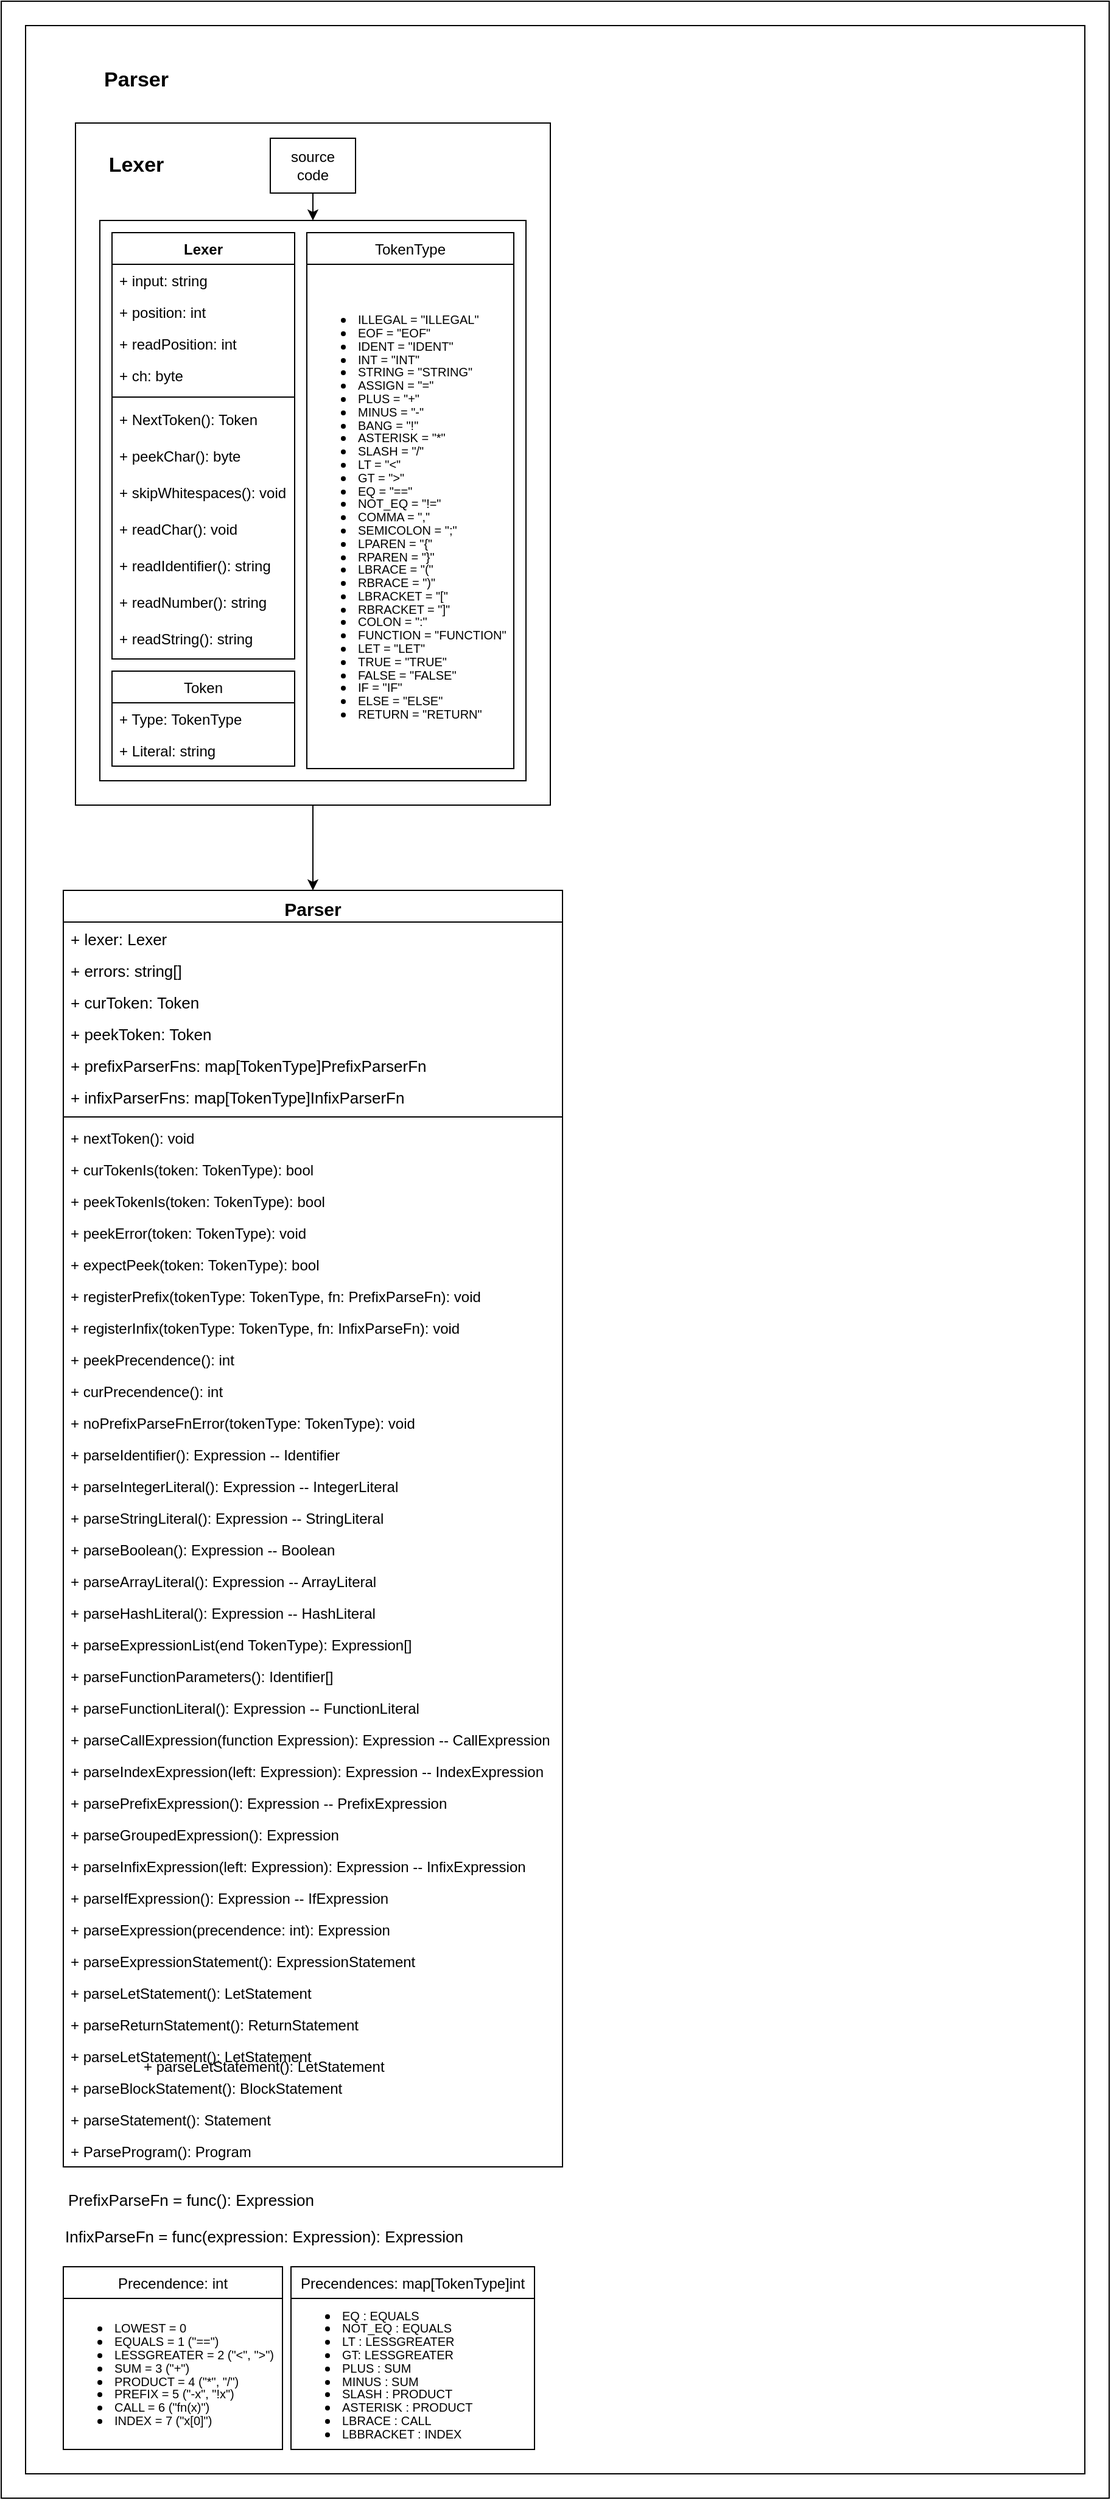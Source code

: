 <mxfile version="15.6.3" type="github">
  <diagram id="4AThORxVZcJ4zeDrusvJ" name="Page-1">
    <mxGraphModel dx="2557" dy="912" grid="1" gridSize="10" guides="1" tooltips="1" connect="1" arrows="1" fold="1" page="1" pageScale="1" pageWidth="827" pageHeight="1169" math="0" shadow="0">
      <root>
        <mxCell id="0" />
        <mxCell id="1" parent="0" />
        <mxCell id="PBnQgTFj27SzLwrIIvQW-5" value="" style="rounded=0;whiteSpace=wrap;html=1;" vertex="1" parent="1">
          <mxGeometry x="-41" y="540" width="910" height="2050" as="geometry" />
        </mxCell>
        <mxCell id="PBnQgTFj27SzLwrIIvQW-10" value="" style="rounded=0;whiteSpace=wrap;html=1;fontSize=17;" vertex="1" parent="1">
          <mxGeometry x="-21" y="560" width="870" height="2010" as="geometry" />
        </mxCell>
        <mxCell id="PBnQgTFj27SzLwrIIvQW-12" value="Parser" style="text;html=1;strokeColor=none;fillColor=none;align=center;verticalAlign=middle;whiteSpace=wrap;rounded=0;fontSize=17;fontStyle=1" vertex="1" parent="1">
          <mxGeometry x="40" y="590" width="60" height="30" as="geometry" />
        </mxCell>
        <mxCell id="PBnQgTFj27SzLwrIIvQW-8" value="" style="rounded=0;whiteSpace=wrap;html=1;" vertex="1" parent="1">
          <mxGeometry x="20" y="640" width="390" height="560" as="geometry" />
        </mxCell>
        <mxCell id="o_SGnGbDhmQAraUmnpOO-2" value="" style="rounded=0;whiteSpace=wrap;html=1;" parent="1" vertex="1">
          <mxGeometry x="180" y="652.5" width="70" height="45" as="geometry" />
        </mxCell>
        <mxCell id="o_SGnGbDhmQAraUmnpOO-3" value="source code" style="text;html=1;strokeColor=none;fillColor=none;align=center;verticalAlign=middle;whiteSpace=wrap;rounded=0;" parent="1" vertex="1">
          <mxGeometry x="185" y="660" width="60" height="30" as="geometry" />
        </mxCell>
        <mxCell id="o_SGnGbDhmQAraUmnpOO-4" value="" style="endArrow=classic;html=1;rounded=0;entryX=0.5;entryY=0;entryDx=0;entryDy=0;exitX=0.5;exitY=1;exitDx=0;exitDy=0;" parent="1" source="o_SGnGbDhmQAraUmnpOO-2" edge="1" target="o_SGnGbDhmQAraUmnpOO-5">
          <mxGeometry width="50" height="50" relative="1" as="geometry">
            <mxPoint x="200" y="700" as="sourcePoint" />
            <mxPoint x="30" y="940" as="targetPoint" />
          </mxGeometry>
        </mxCell>
        <mxCell id="o_SGnGbDhmQAraUmnpOO-5" value="" style="rounded=0;whiteSpace=wrap;html=1;" parent="1" vertex="1">
          <mxGeometry x="40" y="720" width="350" height="460" as="geometry" />
        </mxCell>
        <mxCell id="o_SGnGbDhmQAraUmnpOO-6" value="Lexer" style="swimlane;fontStyle=1;align=center;verticalAlign=top;childLayout=stackLayout;horizontal=1;startSize=26;horizontalStack=0;resizeParent=1;resizeParentMax=0;resizeLast=0;collapsible=1;marginBottom=0;" parent="1" vertex="1">
          <mxGeometry x="50" y="730" width="150" height="350" as="geometry" />
        </mxCell>
        <mxCell id="o_SGnGbDhmQAraUmnpOO-7" value="+ input: string" style="text;strokeColor=none;fillColor=none;align=left;verticalAlign=top;spacingLeft=4;spacingRight=4;overflow=hidden;rotatable=0;points=[[0,0.5],[1,0.5]];portConstraint=eastwest;" parent="o_SGnGbDhmQAraUmnpOO-6" vertex="1">
          <mxGeometry y="26" width="150" height="26" as="geometry" />
        </mxCell>
        <mxCell id="o_SGnGbDhmQAraUmnpOO-10" value="+ position: int" style="text;strokeColor=none;fillColor=none;align=left;verticalAlign=top;spacingLeft=4;spacingRight=4;overflow=hidden;rotatable=0;points=[[0,0.5],[1,0.5]];portConstraint=eastwest;" parent="o_SGnGbDhmQAraUmnpOO-6" vertex="1">
          <mxGeometry y="52" width="150" height="26" as="geometry" />
        </mxCell>
        <mxCell id="o_SGnGbDhmQAraUmnpOO-12" value="+ readPosition: int" style="text;strokeColor=none;fillColor=none;align=left;verticalAlign=top;spacingLeft=4;spacingRight=4;overflow=hidden;rotatable=0;points=[[0,0.5],[1,0.5]];portConstraint=eastwest;" parent="o_SGnGbDhmQAraUmnpOO-6" vertex="1">
          <mxGeometry y="78" width="150" height="26" as="geometry" />
        </mxCell>
        <mxCell id="o_SGnGbDhmQAraUmnpOO-11" value="+ ch: byte" style="text;strokeColor=none;fillColor=none;align=left;verticalAlign=top;spacingLeft=4;spacingRight=4;overflow=hidden;rotatable=0;points=[[0,0.5],[1,0.5]];portConstraint=eastwest;" parent="o_SGnGbDhmQAraUmnpOO-6" vertex="1">
          <mxGeometry y="104" width="150" height="26" as="geometry" />
        </mxCell>
        <mxCell id="o_SGnGbDhmQAraUmnpOO-8" value="" style="line;strokeWidth=1;fillColor=none;align=left;verticalAlign=middle;spacingTop=-1;spacingLeft=3;spacingRight=3;rotatable=0;labelPosition=right;points=[];portConstraint=eastwest;" parent="o_SGnGbDhmQAraUmnpOO-6" vertex="1">
          <mxGeometry y="130" width="150" height="10" as="geometry" />
        </mxCell>
        <mxCell id="o_SGnGbDhmQAraUmnpOO-9" value="+ NextToken(): Token" style="text;strokeColor=none;fillColor=none;align=left;verticalAlign=top;spacingLeft=4;spacingRight=4;overflow=hidden;rotatable=0;points=[[0,0.5],[1,0.5]];portConstraint=eastwest;" parent="o_SGnGbDhmQAraUmnpOO-6" vertex="1">
          <mxGeometry y="140" width="150" height="30" as="geometry" />
        </mxCell>
        <mxCell id="o_SGnGbDhmQAraUmnpOO-37" value="+ peekChar(): byte" style="text;strokeColor=none;fillColor=none;align=left;verticalAlign=top;spacingLeft=4;spacingRight=4;overflow=hidden;rotatable=0;points=[[0,0.5],[1,0.5]];portConstraint=eastwest;" parent="o_SGnGbDhmQAraUmnpOO-6" vertex="1">
          <mxGeometry y="170" width="150" height="30" as="geometry" />
        </mxCell>
        <mxCell id="o_SGnGbDhmQAraUmnpOO-42" value="+ skipWhitespaces(): void" style="text;strokeColor=none;fillColor=none;align=left;verticalAlign=top;spacingLeft=4;spacingRight=4;overflow=hidden;rotatable=0;points=[[0,0.5],[1,0.5]];portConstraint=eastwest;" parent="o_SGnGbDhmQAraUmnpOO-6" vertex="1">
          <mxGeometry y="200" width="150" height="30" as="geometry" />
        </mxCell>
        <mxCell id="o_SGnGbDhmQAraUmnpOO-38" value="+ readChar(): void" style="text;strokeColor=none;fillColor=none;align=left;verticalAlign=top;spacingLeft=4;spacingRight=4;overflow=hidden;rotatable=0;points=[[0,0.5],[1,0.5]];portConstraint=eastwest;" parent="o_SGnGbDhmQAraUmnpOO-6" vertex="1">
          <mxGeometry y="230" width="150" height="30" as="geometry" />
        </mxCell>
        <mxCell id="o_SGnGbDhmQAraUmnpOO-39" value="+ readIdentifier(): string" style="text;strokeColor=none;fillColor=none;align=left;verticalAlign=top;spacingLeft=4;spacingRight=4;overflow=hidden;rotatable=0;points=[[0,0.5],[1,0.5]];portConstraint=eastwest;" parent="o_SGnGbDhmQAraUmnpOO-6" vertex="1">
          <mxGeometry y="260" width="150" height="30" as="geometry" />
        </mxCell>
        <mxCell id="o_SGnGbDhmQAraUmnpOO-40" value="+ readNumber(): string" style="text;strokeColor=none;fillColor=none;align=left;verticalAlign=top;spacingLeft=4;spacingRight=4;overflow=hidden;rotatable=0;points=[[0,0.5],[1,0.5]];portConstraint=eastwest;" parent="o_SGnGbDhmQAraUmnpOO-6" vertex="1">
          <mxGeometry y="290" width="150" height="30" as="geometry" />
        </mxCell>
        <mxCell id="o_SGnGbDhmQAraUmnpOO-41" value="+ readString(): string" style="text;strokeColor=none;fillColor=none;align=left;verticalAlign=top;spacingLeft=4;spacingRight=4;overflow=hidden;rotatable=0;points=[[0,0.5],[1,0.5]];portConstraint=eastwest;" parent="o_SGnGbDhmQAraUmnpOO-6" vertex="1">
          <mxGeometry y="320" width="150" height="30" as="geometry" />
        </mxCell>
        <mxCell id="o_SGnGbDhmQAraUmnpOO-13" value="Token" style="swimlane;fontStyle=0;childLayout=stackLayout;horizontal=1;startSize=26;fillColor=none;horizontalStack=0;resizeParent=1;resizeParentMax=0;resizeLast=0;collapsible=1;marginBottom=0;" parent="1" vertex="1">
          <mxGeometry x="50" y="1090" width="150" height="78" as="geometry">
            <mxRectangle x="320" y="108" width="150" height="26" as="alternateBounds" />
          </mxGeometry>
        </mxCell>
        <mxCell id="o_SGnGbDhmQAraUmnpOO-14" value="+ Type: TokenType" style="text;strokeColor=none;fillColor=none;align=left;verticalAlign=top;spacingLeft=4;spacingRight=4;overflow=hidden;rotatable=0;points=[[0,0.5],[1,0.5]];portConstraint=eastwest;" parent="o_SGnGbDhmQAraUmnpOO-13" vertex="1">
          <mxGeometry y="26" width="150" height="26" as="geometry" />
        </mxCell>
        <mxCell id="o_SGnGbDhmQAraUmnpOO-15" value="+ Literal: string" style="text;strokeColor=none;fillColor=none;align=left;verticalAlign=top;spacingLeft=4;spacingRight=4;overflow=hidden;rotatable=0;points=[[0,0.5],[1,0.5]];portConstraint=eastwest;" parent="o_SGnGbDhmQAraUmnpOO-13" vertex="1">
          <mxGeometry y="52" width="150" height="26" as="geometry" />
        </mxCell>
        <mxCell id="o_SGnGbDhmQAraUmnpOO-33" value="TokenType" style="swimlane;fontStyle=0;childLayout=stackLayout;horizontal=1;startSize=26;fillColor=none;horizontalStack=0;resizeParent=1;resizeParentMax=0;resizeLast=0;collapsible=1;marginBottom=0;" parent="1" vertex="1">
          <mxGeometry x="210" y="730" width="170" height="440" as="geometry" />
        </mxCell>
        <mxCell id="o_SGnGbDhmQAraUmnpOO-32" value="&lt;ul style=&quot;line-height: 0.9&quot;&gt;&lt;li&gt;&lt;span style=&quot;font-size: 10px&quot;&gt;ILLEGAL = &quot;ILLEGAL&quot;&lt;/span&gt;&lt;/li&gt;&lt;li&gt;&lt;span style=&quot;font-size: 10px&quot;&gt;EOF = &quot;EOF&quot;&lt;/span&gt;&lt;/li&gt;&lt;li&gt;&lt;span style=&quot;font-size: 10px&quot;&gt;IDENT = &quot;IDENT&quot;&lt;/span&gt;&lt;/li&gt;&lt;li&gt;&lt;span style=&quot;font-size: 10px&quot;&gt;INT = &quot;INT&quot;&lt;/span&gt;&lt;/li&gt;&lt;li&gt;&lt;span style=&quot;font-size: 10px&quot;&gt;STRING = &quot;STRING&quot;&lt;/span&gt;&lt;/li&gt;&lt;li&gt;&lt;span style=&quot;font-size: 10px&quot;&gt;ASSIGN = &quot;=&quot;&lt;/span&gt;&lt;/li&gt;&lt;li&gt;&lt;span style=&quot;font-size: 10px&quot;&gt;PLUS = &quot;+&quot;&lt;/span&gt;&lt;/li&gt;&lt;li&gt;&lt;span style=&quot;font-size: 10px&quot;&gt;MINUS = &quot;-&quot;&lt;/span&gt;&lt;/li&gt;&lt;li&gt;&lt;span style=&quot;font-size: 10px&quot;&gt;BANG = &quot;!&quot;&lt;/span&gt;&lt;/li&gt;&lt;li&gt;&lt;span style=&quot;font-size: 10px&quot;&gt;ASTERISK = &quot;*&quot;&lt;/span&gt;&lt;/li&gt;&lt;li&gt;&lt;span style=&quot;font-size: 10px&quot;&gt;SLASH = &quot;/&quot;&lt;/span&gt;&lt;/li&gt;&lt;li&gt;&lt;span style=&quot;font-size: 10px&quot;&gt;LT = &quot;&amp;lt;&quot;&lt;/span&gt;&lt;/li&gt;&lt;li&gt;&lt;span style=&quot;font-size: 10px&quot;&gt;GT = &quot;&amp;gt;&quot;&lt;/span&gt;&lt;/li&gt;&lt;li&gt;&lt;span style=&quot;font-size: 10px&quot;&gt;EQ = &quot;==&quot;&lt;/span&gt;&lt;/li&gt;&lt;li&gt;&lt;span style=&quot;font-size: 10px&quot;&gt;NOT_EQ = &quot;!=&quot;&lt;/span&gt;&lt;/li&gt;&lt;li&gt;&lt;span style=&quot;font-size: 10px&quot;&gt;COMMA = &quot;,&quot;&lt;/span&gt;&lt;/li&gt;&lt;li&gt;&lt;span style=&quot;font-size: 10px&quot;&gt;SEMICOLON = &quot;;&quot;&lt;/span&gt;&lt;/li&gt;&lt;li&gt;&lt;span style=&quot;font-size: 10px&quot;&gt;LPAREN = &quot;{&quot;&lt;/span&gt;&lt;/li&gt;&lt;li&gt;&lt;span style=&quot;font-size: 10px&quot;&gt;RPAREN = &quot;}&quot;&lt;/span&gt;&lt;/li&gt;&lt;li&gt;&lt;span style=&quot;font-size: 10px&quot;&gt;LBRACE = &quot;(&quot;&lt;/span&gt;&lt;/li&gt;&lt;li&gt;&lt;span style=&quot;font-size: 10px&quot;&gt;RBRACE = &quot;)&quot;&lt;/span&gt;&lt;/li&gt;&lt;li&gt;&lt;span style=&quot;font-size: 10px&quot;&gt;LBRACKET = &quot;[&quot;&lt;/span&gt;&lt;/li&gt;&lt;li&gt;&lt;span style=&quot;font-size: 10px&quot;&gt;RBRACKET = &quot;]&quot;&lt;/span&gt;&lt;/li&gt;&lt;li&gt;&lt;span style=&quot;font-size: 10px&quot;&gt;COLON = &quot;:&quot;&lt;/span&gt;&lt;/li&gt;&lt;li&gt;&lt;span style=&quot;font-size: 10px&quot;&gt;FUNCTION = &quot;FUNCTION&quot;&lt;/span&gt;&lt;/li&gt;&lt;li&gt;&lt;span style=&quot;font-size: 10px&quot;&gt;LET = &quot;LET&quot;&lt;/span&gt;&lt;/li&gt;&lt;li&gt;&lt;span style=&quot;font-size: 10px&quot;&gt;TRUE = &quot;TRUE&quot;&lt;/span&gt;&lt;/li&gt;&lt;li&gt;&lt;span style=&quot;font-size: 10px&quot;&gt;FALSE = &quot;FALSE&quot;&lt;/span&gt;&lt;/li&gt;&lt;li&gt;&lt;span style=&quot;font-size: 10px&quot;&gt;IF = &quot;IF&quot;&lt;/span&gt;&lt;/li&gt;&lt;li&gt;&lt;span style=&quot;font-size: 10px&quot;&gt;ELSE = &quot;ELSE&quot;&lt;/span&gt;&lt;/li&gt;&lt;li&gt;&lt;span style=&quot;font-size: 10px&quot;&gt;RETURN = &quot;RETURN&quot;&lt;/span&gt;&lt;/li&gt;&lt;/ul&gt;" style="text;html=1;strokeColor=none;fillColor=none;align=left;verticalAlign=middle;whiteSpace=wrap;rounded=0;" parent="o_SGnGbDhmQAraUmnpOO-33" vertex="1">
          <mxGeometry y="26" width="170" height="414" as="geometry" />
        </mxCell>
        <mxCell id="PBnQgTFj27SzLwrIIvQW-13" value="Lexer" style="text;html=1;strokeColor=none;fillColor=none;align=center;verticalAlign=middle;whiteSpace=wrap;rounded=0;fontSize=17;fontStyle=1" vertex="1" parent="1">
          <mxGeometry x="40" y="660" width="60" height="30" as="geometry" />
        </mxCell>
        <mxCell id="PBnQgTFj27SzLwrIIvQW-16" value="Parser" style="swimlane;fontStyle=1;align=center;verticalAlign=top;childLayout=stackLayout;horizontal=1;startSize=26;horizontalStack=0;resizeParent=1;resizeParentMax=0;resizeLast=0;collapsible=1;marginBottom=0;fontSize=15;" vertex="1" parent="1">
          <mxGeometry x="10" y="1270" width="410" height="1048" as="geometry" />
        </mxCell>
        <mxCell id="PBnQgTFj27SzLwrIIvQW-17" value="+ lexer: Lexer" style="text;strokeColor=none;fillColor=none;align=left;verticalAlign=top;spacingLeft=4;spacingRight=4;overflow=hidden;rotatable=0;points=[[0,0.5],[1,0.5]];portConstraint=eastwest;fontSize=13;" vertex="1" parent="PBnQgTFj27SzLwrIIvQW-16">
          <mxGeometry y="26" width="410" height="26" as="geometry" />
        </mxCell>
        <mxCell id="PBnQgTFj27SzLwrIIvQW-21" value="+ errors: string[]" style="text;strokeColor=none;fillColor=none;align=left;verticalAlign=top;spacingLeft=4;spacingRight=4;overflow=hidden;rotatable=0;points=[[0,0.5],[1,0.5]];portConstraint=eastwest;fontSize=13;" vertex="1" parent="PBnQgTFj27SzLwrIIvQW-16">
          <mxGeometry y="52" width="410" height="26" as="geometry" />
        </mxCell>
        <mxCell id="PBnQgTFj27SzLwrIIvQW-20" value="+ curToken: Token" style="text;strokeColor=none;fillColor=none;align=left;verticalAlign=top;spacingLeft=4;spacingRight=4;overflow=hidden;rotatable=0;points=[[0,0.5],[1,0.5]];portConstraint=eastwest;fontSize=13;" vertex="1" parent="PBnQgTFj27SzLwrIIvQW-16">
          <mxGeometry y="78" width="410" height="26" as="geometry" />
        </mxCell>
        <mxCell id="PBnQgTFj27SzLwrIIvQW-22" value="+ peekToken: Token" style="text;strokeColor=none;fillColor=none;align=left;verticalAlign=top;spacingLeft=4;spacingRight=4;overflow=hidden;rotatable=0;points=[[0,0.5],[1,0.5]];portConstraint=eastwest;fontSize=13;" vertex="1" parent="PBnQgTFj27SzLwrIIvQW-16">
          <mxGeometry y="104" width="410" height="26" as="geometry" />
        </mxCell>
        <mxCell id="PBnQgTFj27SzLwrIIvQW-23" value="+ prefixParserFns: map[TokenType]PrefixParserFn" style="text;strokeColor=none;fillColor=none;align=left;verticalAlign=top;spacingLeft=4;spacingRight=4;overflow=hidden;rotatable=0;points=[[0,0.5],[1,0.5]];portConstraint=eastwest;fontSize=13;" vertex="1" parent="PBnQgTFj27SzLwrIIvQW-16">
          <mxGeometry y="130" width="410" height="26" as="geometry" />
        </mxCell>
        <mxCell id="PBnQgTFj27SzLwrIIvQW-24" value="+ infixParserFns: map[TokenType]InfixParserFn" style="text;strokeColor=none;fillColor=none;align=left;verticalAlign=top;spacingLeft=4;spacingRight=4;overflow=hidden;rotatable=0;points=[[0,0.5],[1,0.5]];portConstraint=eastwest;fontSize=13;" vertex="1" parent="PBnQgTFj27SzLwrIIvQW-16">
          <mxGeometry y="156" width="410" height="26" as="geometry" />
        </mxCell>
        <mxCell id="PBnQgTFj27SzLwrIIvQW-18" value="" style="line;strokeWidth=1;fillColor=none;align=left;verticalAlign=middle;spacingTop=-1;spacingLeft=3;spacingRight=3;rotatable=0;labelPosition=right;points=[];portConstraint=eastwest;fontSize=17;" vertex="1" parent="PBnQgTFj27SzLwrIIvQW-16">
          <mxGeometry y="182" width="410" height="8" as="geometry" />
        </mxCell>
        <mxCell id="PBnQgTFj27SzLwrIIvQW-19" value="+ nextToken(): void" style="text;strokeColor=none;fillColor=none;align=left;verticalAlign=top;spacingLeft=4;spacingRight=4;overflow=hidden;rotatable=0;points=[[0,0.5],[1,0.5]];portConstraint=eastwest;fontSize=12;" vertex="1" parent="PBnQgTFj27SzLwrIIvQW-16">
          <mxGeometry y="190" width="410" height="26" as="geometry" />
        </mxCell>
        <mxCell id="PBnQgTFj27SzLwrIIvQW-25" value="+ curTokenIs(token: TokenType): bool" style="text;strokeColor=none;fillColor=none;align=left;verticalAlign=top;spacingLeft=4;spacingRight=4;overflow=hidden;rotatable=0;points=[[0,0.5],[1,0.5]];portConstraint=eastwest;fontSize=12;" vertex="1" parent="PBnQgTFj27SzLwrIIvQW-16">
          <mxGeometry y="216" width="410" height="26" as="geometry" />
        </mxCell>
        <mxCell id="PBnQgTFj27SzLwrIIvQW-40" value="+ peekTokenIs(token: TokenType): bool" style="text;strokeColor=none;fillColor=none;align=left;verticalAlign=top;spacingLeft=4;spacingRight=4;overflow=hidden;rotatable=0;points=[[0,0.5],[1,0.5]];portConstraint=eastwest;fontSize=12;" vertex="1" parent="PBnQgTFj27SzLwrIIvQW-16">
          <mxGeometry y="242" width="410" height="26" as="geometry" />
        </mxCell>
        <mxCell id="PBnQgTFj27SzLwrIIvQW-42" value="+ peekError(token: TokenType): void" style="text;strokeColor=none;fillColor=none;align=left;verticalAlign=top;spacingLeft=4;spacingRight=4;overflow=hidden;rotatable=0;points=[[0,0.5],[1,0.5]];portConstraint=eastwest;fontSize=12;" vertex="1" parent="PBnQgTFj27SzLwrIIvQW-16">
          <mxGeometry y="268" width="410" height="26" as="geometry" />
        </mxCell>
        <mxCell id="PBnQgTFj27SzLwrIIvQW-43" value="+ expectPeek(token: TokenType): bool" style="text;strokeColor=none;fillColor=none;align=left;verticalAlign=top;spacingLeft=4;spacingRight=4;overflow=hidden;rotatable=0;points=[[0,0.5],[1,0.5]];portConstraint=eastwest;fontSize=12;" vertex="1" parent="PBnQgTFj27SzLwrIIvQW-16">
          <mxGeometry y="294" width="410" height="26" as="geometry" />
        </mxCell>
        <mxCell id="PBnQgTFj27SzLwrIIvQW-26" value="+ registerPrefix(tokenType: TokenType, fn: PrefixParseFn): void" style="text;strokeColor=none;fillColor=none;align=left;verticalAlign=top;spacingLeft=4;spacingRight=4;overflow=hidden;rotatable=0;points=[[0,0.5],[1,0.5]];portConstraint=eastwest;fontSize=12;" vertex="1" parent="PBnQgTFj27SzLwrIIvQW-16">
          <mxGeometry y="320" width="410" height="26" as="geometry" />
        </mxCell>
        <mxCell id="PBnQgTFj27SzLwrIIvQW-44" value="+ registerInfix(tokenType: TokenType, fn: InfixParseFn): void" style="text;strokeColor=none;fillColor=none;align=left;verticalAlign=top;spacingLeft=4;spacingRight=4;overflow=hidden;rotatable=0;points=[[0,0.5],[1,0.5]];portConstraint=eastwest;fontSize=12;" vertex="1" parent="PBnQgTFj27SzLwrIIvQW-16">
          <mxGeometry y="346" width="410" height="26" as="geometry" />
        </mxCell>
        <mxCell id="PBnQgTFj27SzLwrIIvQW-38" value="+ peekPrecendence(): int" style="text;strokeColor=none;fillColor=none;align=left;verticalAlign=top;spacingLeft=4;spacingRight=4;overflow=hidden;rotatable=0;points=[[0,0.5],[1,0.5]];portConstraint=eastwest;fontSize=12;" vertex="1" parent="PBnQgTFj27SzLwrIIvQW-16">
          <mxGeometry y="372" width="410" height="26" as="geometry" />
        </mxCell>
        <mxCell id="PBnQgTFj27SzLwrIIvQW-45" value="+ curPrecendence(): int" style="text;strokeColor=none;fillColor=none;align=left;verticalAlign=top;spacingLeft=4;spacingRight=4;overflow=hidden;rotatable=0;points=[[0,0.5],[1,0.5]];portConstraint=eastwest;fontSize=12;" vertex="1" parent="PBnQgTFj27SzLwrIIvQW-16">
          <mxGeometry y="398" width="410" height="26" as="geometry" />
        </mxCell>
        <mxCell id="PBnQgTFj27SzLwrIIvQW-46" value="+ noPrefixParseFnError(tokenType: TokenType): void" style="text;strokeColor=none;fillColor=none;align=left;verticalAlign=top;spacingLeft=4;spacingRight=4;overflow=hidden;rotatable=0;points=[[0,0.5],[1,0.5]];portConstraint=eastwest;fontSize=12;" vertex="1" parent="PBnQgTFj27SzLwrIIvQW-16">
          <mxGeometry y="424" width="410" height="26" as="geometry" />
        </mxCell>
        <mxCell id="PBnQgTFj27SzLwrIIvQW-47" value="+ parseIdentifier(): Expression -- Identifier" style="text;strokeColor=none;fillColor=none;align=left;verticalAlign=top;spacingLeft=4;spacingRight=4;overflow=hidden;rotatable=0;points=[[0,0.5],[1,0.5]];portConstraint=eastwest;fontSize=12;" vertex="1" parent="PBnQgTFj27SzLwrIIvQW-16">
          <mxGeometry y="450" width="410" height="26" as="geometry" />
        </mxCell>
        <mxCell id="PBnQgTFj27SzLwrIIvQW-48" value="+ parseIntegerLiteral(): Expression -- IntegerLiteral" style="text;strokeColor=none;fillColor=none;align=left;verticalAlign=top;spacingLeft=4;spacingRight=4;overflow=hidden;rotatable=0;points=[[0,0.5],[1,0.5]];portConstraint=eastwest;fontSize=12;" vertex="1" parent="PBnQgTFj27SzLwrIIvQW-16">
          <mxGeometry y="476" width="410" height="26" as="geometry" />
        </mxCell>
        <mxCell id="PBnQgTFj27SzLwrIIvQW-49" value="+ parseStringLiteral(): Expression -- StringLiteral" style="text;strokeColor=none;fillColor=none;align=left;verticalAlign=top;spacingLeft=4;spacingRight=4;overflow=hidden;rotatable=0;points=[[0,0.5],[1,0.5]];portConstraint=eastwest;fontSize=12;" vertex="1" parent="PBnQgTFj27SzLwrIIvQW-16">
          <mxGeometry y="502" width="410" height="26" as="geometry" />
        </mxCell>
        <mxCell id="PBnQgTFj27SzLwrIIvQW-50" value="+ parseBoolean(): Expression -- Boolean" style="text;strokeColor=none;fillColor=none;align=left;verticalAlign=top;spacingLeft=4;spacingRight=4;overflow=hidden;rotatable=0;points=[[0,0.5],[1,0.5]];portConstraint=eastwest;fontSize=12;" vertex="1" parent="PBnQgTFj27SzLwrIIvQW-16">
          <mxGeometry y="528" width="410" height="26" as="geometry" />
        </mxCell>
        <mxCell id="PBnQgTFj27SzLwrIIvQW-51" value="+ parseArrayLiteral(): Expression -- ArrayLiteral" style="text;strokeColor=none;fillColor=none;align=left;verticalAlign=top;spacingLeft=4;spacingRight=4;overflow=hidden;rotatable=0;points=[[0,0.5],[1,0.5]];portConstraint=eastwest;fontSize=12;" vertex="1" parent="PBnQgTFj27SzLwrIIvQW-16">
          <mxGeometry y="554" width="410" height="26" as="geometry" />
        </mxCell>
        <mxCell id="PBnQgTFj27SzLwrIIvQW-52" value="+ parseHashLiteral(): Expression -- HashLiteral" style="text;strokeColor=none;fillColor=none;align=left;verticalAlign=top;spacingLeft=4;spacingRight=4;overflow=hidden;rotatable=0;points=[[0,0.5],[1,0.5]];portConstraint=eastwest;fontSize=12;" vertex="1" parent="PBnQgTFj27SzLwrIIvQW-16">
          <mxGeometry y="580" width="410" height="26" as="geometry" />
        </mxCell>
        <mxCell id="PBnQgTFj27SzLwrIIvQW-53" value="+ parseExpressionList(end TokenType): Expression[]" style="text;strokeColor=none;fillColor=none;align=left;verticalAlign=top;spacingLeft=4;spacingRight=4;overflow=hidden;rotatable=0;points=[[0,0.5],[1,0.5]];portConstraint=eastwest;fontSize=12;" vertex="1" parent="PBnQgTFj27SzLwrIIvQW-16">
          <mxGeometry y="606" width="410" height="26" as="geometry" />
        </mxCell>
        <mxCell id="PBnQgTFj27SzLwrIIvQW-54" value="+ parseFunctionParameters(): Identifier[]" style="text;strokeColor=none;fillColor=none;align=left;verticalAlign=top;spacingLeft=4;spacingRight=4;overflow=hidden;rotatable=0;points=[[0,0.5],[1,0.5]];portConstraint=eastwest;fontSize=12;" vertex="1" parent="PBnQgTFj27SzLwrIIvQW-16">
          <mxGeometry y="632" width="410" height="26" as="geometry" />
        </mxCell>
        <mxCell id="PBnQgTFj27SzLwrIIvQW-55" value="+ parseFunctionLiteral(): Expression -- FunctionLiteral" style="text;strokeColor=none;fillColor=none;align=left;verticalAlign=top;spacingLeft=4;spacingRight=4;overflow=hidden;rotatable=0;points=[[0,0.5],[1,0.5]];portConstraint=eastwest;fontSize=12;" vertex="1" parent="PBnQgTFj27SzLwrIIvQW-16">
          <mxGeometry y="658" width="410" height="26" as="geometry" />
        </mxCell>
        <mxCell id="PBnQgTFj27SzLwrIIvQW-56" value="+ parseCallExpression(function Expression): Expression -- CallExpression" style="text;strokeColor=none;fillColor=none;align=left;verticalAlign=top;spacingLeft=4;spacingRight=4;overflow=hidden;rotatable=0;points=[[0,0.5],[1,0.5]];portConstraint=eastwest;fontSize=12;" vertex="1" parent="PBnQgTFj27SzLwrIIvQW-16">
          <mxGeometry y="684" width="410" height="26" as="geometry" />
        </mxCell>
        <mxCell id="PBnQgTFj27SzLwrIIvQW-57" value="+ parseIndexExpression(left: Expression): Expression -- IndexExpression" style="text;strokeColor=none;fillColor=none;align=left;verticalAlign=top;spacingLeft=4;spacingRight=4;overflow=hidden;rotatable=0;points=[[0,0.5],[1,0.5]];portConstraint=eastwest;fontSize=12;" vertex="1" parent="PBnQgTFj27SzLwrIIvQW-16">
          <mxGeometry y="710" width="410" height="26" as="geometry" />
        </mxCell>
        <mxCell id="PBnQgTFj27SzLwrIIvQW-58" value="+ parsePrefixExpression(): Expression -- PrefixExpression" style="text;strokeColor=none;fillColor=none;align=left;verticalAlign=top;spacingLeft=4;spacingRight=4;overflow=hidden;rotatable=0;points=[[0,0.5],[1,0.5]];portConstraint=eastwest;fontSize=12;" vertex="1" parent="PBnQgTFj27SzLwrIIvQW-16">
          <mxGeometry y="736" width="410" height="26" as="geometry" />
        </mxCell>
        <mxCell id="PBnQgTFj27SzLwrIIvQW-59" value="+ parseGroupedExpression(): Expression" style="text;strokeColor=none;fillColor=none;align=left;verticalAlign=top;spacingLeft=4;spacingRight=4;overflow=hidden;rotatable=0;points=[[0,0.5],[1,0.5]];portConstraint=eastwest;fontSize=12;" vertex="1" parent="PBnQgTFj27SzLwrIIvQW-16">
          <mxGeometry y="762" width="410" height="26" as="geometry" />
        </mxCell>
        <mxCell id="PBnQgTFj27SzLwrIIvQW-60" value="+ parseInfixExpression(left: Expression): Expression -- InfixExpression" style="text;strokeColor=none;fillColor=none;align=left;verticalAlign=top;spacingLeft=4;spacingRight=4;overflow=hidden;rotatable=0;points=[[0,0.5],[1,0.5]];portConstraint=eastwest;fontSize=12;" vertex="1" parent="PBnQgTFj27SzLwrIIvQW-16">
          <mxGeometry y="788" width="410" height="26" as="geometry" />
        </mxCell>
        <mxCell id="PBnQgTFj27SzLwrIIvQW-61" value="+ parseIfExpression(): Expression -- IfExpression" style="text;strokeColor=none;fillColor=none;align=left;verticalAlign=top;spacingLeft=4;spacingRight=4;overflow=hidden;rotatable=0;points=[[0,0.5],[1,0.5]];portConstraint=eastwest;fontSize=12;" vertex="1" parent="PBnQgTFj27SzLwrIIvQW-16">
          <mxGeometry y="814" width="410" height="26" as="geometry" />
        </mxCell>
        <mxCell id="PBnQgTFj27SzLwrIIvQW-62" value="+ parseExpression(precendence: int): Expression" style="text;strokeColor=none;fillColor=none;align=left;verticalAlign=top;spacingLeft=4;spacingRight=4;overflow=hidden;rotatable=0;points=[[0,0.5],[1,0.5]];portConstraint=eastwest;fontSize=12;" vertex="1" parent="PBnQgTFj27SzLwrIIvQW-16">
          <mxGeometry y="840" width="410" height="26" as="geometry" />
        </mxCell>
        <mxCell id="PBnQgTFj27SzLwrIIvQW-63" value="+ parseExpressionStatement(): ExpressionStatement" style="text;strokeColor=none;fillColor=none;align=left;verticalAlign=top;spacingLeft=4;spacingRight=4;overflow=hidden;rotatable=0;points=[[0,0.5],[1,0.5]];portConstraint=eastwest;fontSize=12;" vertex="1" parent="PBnQgTFj27SzLwrIIvQW-16">
          <mxGeometry y="866" width="410" height="26" as="geometry" />
        </mxCell>
        <mxCell id="PBnQgTFj27SzLwrIIvQW-65" value="+ parseLetStatement(): LetStatement" style="text;strokeColor=none;fillColor=none;align=left;verticalAlign=top;spacingLeft=4;spacingRight=4;overflow=hidden;rotatable=0;points=[[0,0.5],[1,0.5]];portConstraint=eastwest;fontSize=12;" vertex="1" parent="PBnQgTFj27SzLwrIIvQW-16">
          <mxGeometry y="892" width="410" height="26" as="geometry" />
        </mxCell>
        <mxCell id="PBnQgTFj27SzLwrIIvQW-66" value="+ parseReturnStatement(): ReturnStatement" style="text;strokeColor=none;fillColor=none;align=left;verticalAlign=top;spacingLeft=4;spacingRight=4;overflow=hidden;rotatable=0;points=[[0,0.5],[1,0.5]];portConstraint=eastwest;fontSize=12;" vertex="1" parent="PBnQgTFj27SzLwrIIvQW-16">
          <mxGeometry y="918" width="410" height="26" as="geometry" />
        </mxCell>
        <mxCell id="PBnQgTFj27SzLwrIIvQW-68" value="+ parseLetStatement(): LetStatement" style="text;strokeColor=none;fillColor=none;align=left;verticalAlign=top;spacingLeft=4;spacingRight=4;overflow=hidden;rotatable=0;points=[[0,0.5],[1,0.5]];portConstraint=eastwest;fontSize=12;" vertex="1" parent="PBnQgTFj27SzLwrIIvQW-16">
          <mxGeometry y="944" width="410" height="26" as="geometry" />
        </mxCell>
        <mxCell id="PBnQgTFj27SzLwrIIvQW-69" value="+ parseBlockStatement(): BlockStatement" style="text;strokeColor=none;fillColor=none;align=left;verticalAlign=top;spacingLeft=4;spacingRight=4;overflow=hidden;rotatable=0;points=[[0,0.5],[1,0.5]];portConstraint=eastwest;fontSize=12;" vertex="1" parent="PBnQgTFj27SzLwrIIvQW-16">
          <mxGeometry y="970" width="410" height="26" as="geometry" />
        </mxCell>
        <mxCell id="PBnQgTFj27SzLwrIIvQW-67" value="+ parseStatement(): Statement" style="text;strokeColor=none;fillColor=none;align=left;verticalAlign=top;spacingLeft=4;spacingRight=4;overflow=hidden;rotatable=0;points=[[0,0.5],[1,0.5]];portConstraint=eastwest;fontSize=12;" vertex="1" parent="PBnQgTFj27SzLwrIIvQW-16">
          <mxGeometry y="996" width="410" height="26" as="geometry" />
        </mxCell>
        <mxCell id="PBnQgTFj27SzLwrIIvQW-70" value="+ ParseProgram(): Program" style="text;strokeColor=none;fillColor=none;align=left;verticalAlign=top;spacingLeft=4;spacingRight=4;overflow=hidden;rotatable=0;points=[[0,0.5],[1,0.5]];portConstraint=eastwest;fontSize=12;" vertex="1" parent="PBnQgTFj27SzLwrIIvQW-16">
          <mxGeometry y="1022" width="410" height="26" as="geometry" />
        </mxCell>
        <mxCell id="PBnQgTFj27SzLwrIIvQW-73" value="PrefixParseFn = func(): Expression" style="text;html=1;strokeColor=none;fillColor=none;align=center;verticalAlign=middle;whiteSpace=wrap;rounded=0;fontSize=13;" vertex="1" parent="1">
          <mxGeometry x="10" y="2330" width="210" height="30" as="geometry" />
        </mxCell>
        <mxCell id="PBnQgTFj27SzLwrIIvQW-74" value="+ parseLetStatement(): LetStatement" style="text;strokeColor=none;fillColor=none;align=left;verticalAlign=top;spacingLeft=4;spacingRight=4;overflow=hidden;rotatable=0;points=[[0,0.5],[1,0.5]];portConstraint=eastwest;fontSize=12;" vertex="1" parent="1">
          <mxGeometry x="70" y="2222" width="410" height="26" as="geometry" />
        </mxCell>
        <mxCell id="PBnQgTFj27SzLwrIIvQW-75" value="InfixParseFn = func(expression: Expression): Expression" style="text;html=1;strokeColor=none;fillColor=none;align=center;verticalAlign=middle;whiteSpace=wrap;rounded=0;fontSize=13;" vertex="1" parent="1">
          <mxGeometry x="10" y="2360" width="330" height="30" as="geometry" />
        </mxCell>
        <mxCell id="PBnQgTFj27SzLwrIIvQW-76" value="Precendence: int" style="swimlane;fontStyle=0;childLayout=stackLayout;horizontal=1;startSize=26;fillColor=none;horizontalStack=0;resizeParent=1;resizeParentMax=0;resizeLast=0;collapsible=1;marginBottom=0;" vertex="1" parent="1">
          <mxGeometry x="10" y="2400" width="180" height="150" as="geometry" />
        </mxCell>
        <mxCell id="PBnQgTFj27SzLwrIIvQW-77" value="&lt;ul style=&quot;line-height: 0.9&quot;&gt;&lt;li&gt;&lt;span style=&quot;font-size: 10px&quot;&gt;LOWEST = 0&lt;/span&gt;&lt;/li&gt;&lt;li&gt;&lt;span style=&quot;font-size: 10px&quot;&gt;EQUALS = 1 (&quot;==&quot;)&lt;/span&gt;&lt;/li&gt;&lt;li&gt;&lt;span style=&quot;font-size: 10px&quot;&gt;LESSGREATER = 2 (&quot;&amp;lt;&quot;, &quot;&amp;gt;&quot;)&lt;/span&gt;&lt;/li&gt;&lt;li&gt;&lt;span style=&quot;font-size: 10px&quot;&gt;SUM = 3 (&quot;+&quot;)&lt;/span&gt;&lt;/li&gt;&lt;li&gt;&lt;span style=&quot;font-size: 10px&quot;&gt;PRODUCT = 4 (&quot;*&quot;, &quot;/&quot;)&lt;/span&gt;&lt;/li&gt;&lt;li&gt;&lt;span style=&quot;font-size: 10px&quot;&gt;PREFIX = 5 (&quot;-x&quot;, &quot;!x&quot;)&lt;/span&gt;&lt;/li&gt;&lt;li&gt;&lt;span style=&quot;font-size: 10px&quot;&gt;CALL = 6 (&quot;fn(x)&quot;)&lt;/span&gt;&lt;/li&gt;&lt;li&gt;&lt;span style=&quot;font-size: 10px&quot;&gt;INDEX = 7 (&quot;x[0]&quot;)&lt;/span&gt;&lt;/li&gt;&lt;/ul&gt;" style="text;html=1;strokeColor=none;fillColor=none;align=left;verticalAlign=middle;whiteSpace=wrap;rounded=0;" vertex="1" parent="PBnQgTFj27SzLwrIIvQW-76">
          <mxGeometry y="26" width="180" height="124" as="geometry" />
        </mxCell>
        <mxCell id="PBnQgTFj27SzLwrIIvQW-78" value="Precendences: map[TokenType]int" style="swimlane;fontStyle=0;childLayout=stackLayout;horizontal=1;startSize=26;fillColor=none;horizontalStack=0;resizeParent=1;resizeParentMax=0;resizeLast=0;collapsible=1;marginBottom=0;" vertex="1" parent="1">
          <mxGeometry x="197" y="2400" width="200" height="150" as="geometry" />
        </mxCell>
        <mxCell id="PBnQgTFj27SzLwrIIvQW-79" value="&lt;ul style=&quot;line-height: 0.9&quot;&gt;&lt;li&gt;&lt;span style=&quot;font-size: 10px&quot;&gt;EQ : EQUALS&lt;/span&gt;&lt;/li&gt;&lt;li&gt;&lt;span style=&quot;font-size: 10px&quot;&gt;NOT_EQ : EQUALS&lt;/span&gt;&lt;/li&gt;&lt;li&gt;&lt;span style=&quot;font-size: 10px&quot;&gt;LT : LESSGREATER&lt;/span&gt;&lt;/li&gt;&lt;li&gt;&lt;span style=&quot;font-size: 10px&quot;&gt;GT: LESSGREATER&lt;/span&gt;&lt;/li&gt;&lt;li&gt;&lt;span style=&quot;font-size: 10px&quot;&gt;PLUS : SUM&lt;/span&gt;&lt;/li&gt;&lt;li&gt;&lt;span style=&quot;font-size: 10px&quot;&gt;MINUS : SUM&lt;/span&gt;&lt;/li&gt;&lt;li&gt;&lt;span style=&quot;font-size: 10px&quot;&gt;SLASH : PRODUCT&lt;/span&gt;&lt;/li&gt;&lt;li&gt;&lt;span style=&quot;font-size: 10px&quot;&gt;ASTERISK : PRODUCT&lt;/span&gt;&lt;/li&gt;&lt;li&gt;&lt;span style=&quot;font-size: 10px&quot;&gt;LBRACE : CALL&lt;/span&gt;&lt;/li&gt;&lt;li&gt;&lt;span style=&quot;font-size: 10px&quot;&gt;LBBRACKET : INDEX&lt;/span&gt;&lt;/li&gt;&lt;/ul&gt;" style="text;html=1;strokeColor=none;fillColor=none;align=left;verticalAlign=middle;whiteSpace=wrap;rounded=0;" vertex="1" parent="PBnQgTFj27SzLwrIIvQW-78">
          <mxGeometry y="26" width="200" height="124" as="geometry" />
        </mxCell>
        <mxCell id="PBnQgTFj27SzLwrIIvQW-81" value="" style="endArrow=classic;html=1;rounded=0;fontSize=13;exitX=0.5;exitY=1;exitDx=0;exitDy=0;entryX=0.5;entryY=0;entryDx=0;entryDy=0;" edge="1" parent="1" source="PBnQgTFj27SzLwrIIvQW-8" target="PBnQgTFj27SzLwrIIvQW-16">
          <mxGeometry width="50" height="50" relative="1" as="geometry">
            <mxPoint x="330" y="1280" as="sourcePoint" />
            <mxPoint x="380" y="1230" as="targetPoint" />
          </mxGeometry>
        </mxCell>
      </root>
    </mxGraphModel>
  </diagram>
</mxfile>
